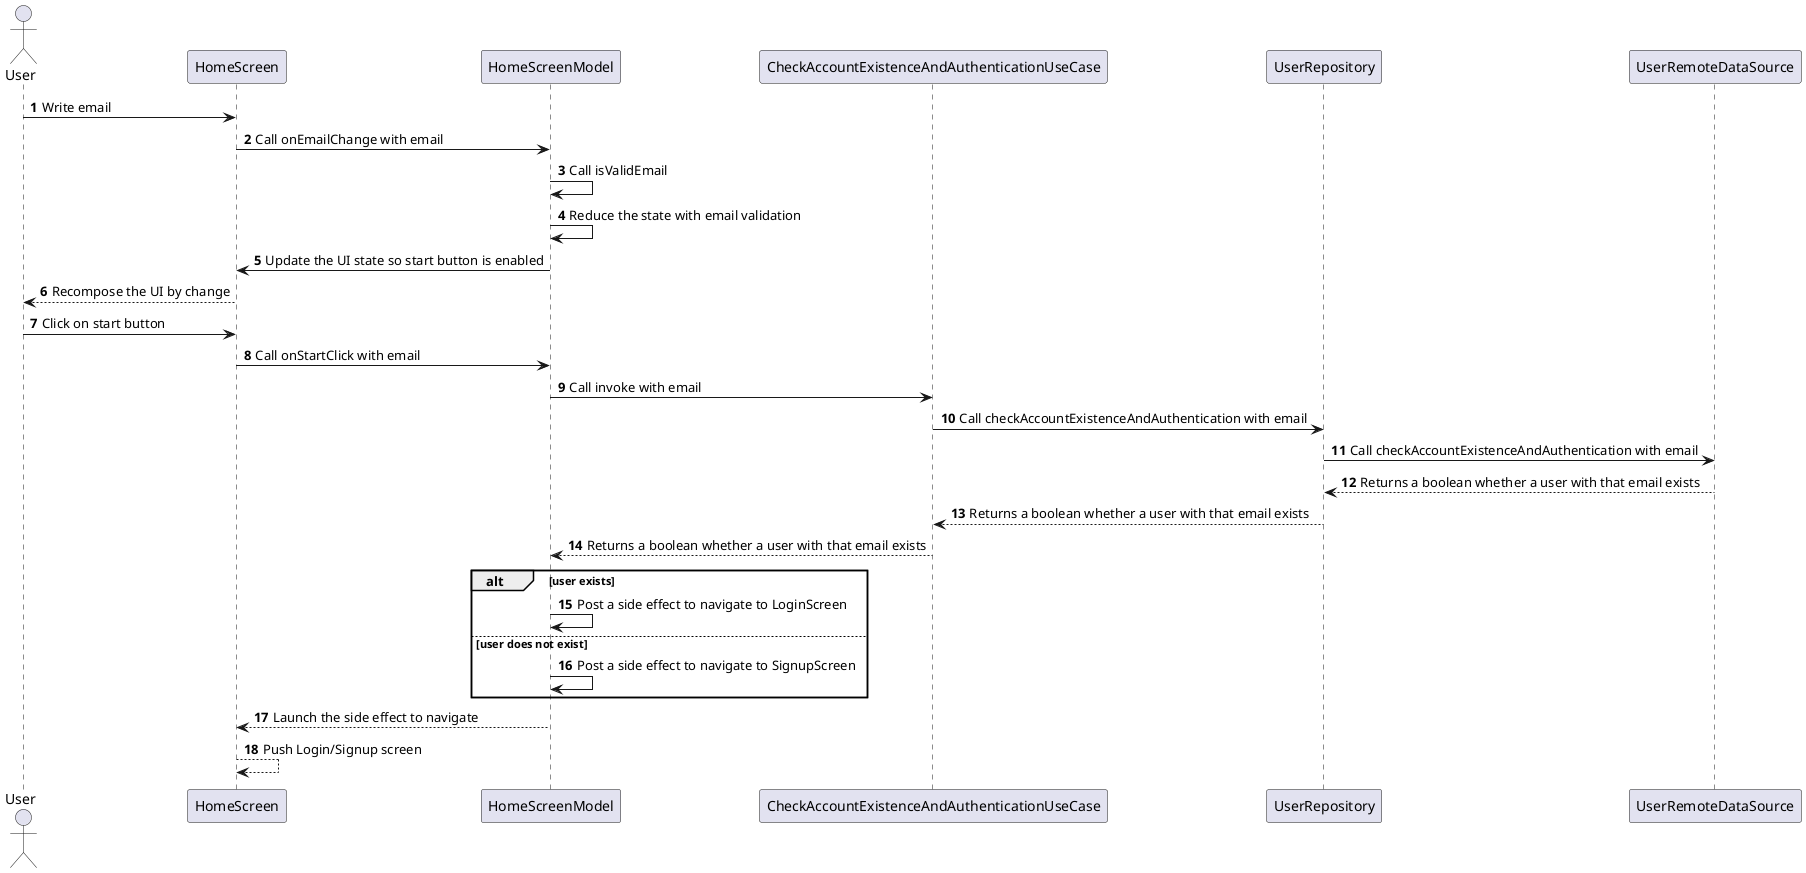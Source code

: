 @startuml
'https://plantuml.com/sequence-diagram

autonumber

actor User

User -> HomeScreen : Write email
HomeScreen -> HomeScreenModel : Call onEmailChange with email
HomeScreenModel -> HomeScreenModel : Call isValidEmail
HomeScreenModel -> HomeScreenModel : Reduce the state with email validation
HomeScreenModel -> HomeScreen : Update the UI state so start button is enabled
HomeScreen --> User : Recompose the UI by change
User -> HomeScreen : Click on start button
HomeScreen -> HomeScreenModel : Call onStartClick with email
HomeScreenModel -> CheckAccountExistenceAndAuthenticationUseCase : Call invoke with email
CheckAccountExistenceAndAuthenticationUseCase -> UserRepository : Call checkAccountExistenceAndAuthentication with email
UserRepository -> UserRemoteDataSource : Call checkAccountExistenceAndAuthentication with email
UserRemoteDataSource --> UserRepository : Returns a boolean whether a user with that email exists
UserRepository --> CheckAccountExistenceAndAuthenticationUseCase : Returns a boolean whether a user with that email exists
CheckAccountExistenceAndAuthenticationUseCase --> HomeScreenModel : Returns a boolean whether a user with that email exists

alt user exists
HomeScreenModel -> HomeScreenModel : Post a side effect to navigate to LoginScreen
else user does not exist
HomeScreenModel -> HomeScreenModel : Post a side effect to navigate to SignupScreen
end

HomeScreenModel --> HomeScreen : Launch the side effect to navigate
HomeScreen --> HomeScreen : Push Login/Signup screen

@enduml